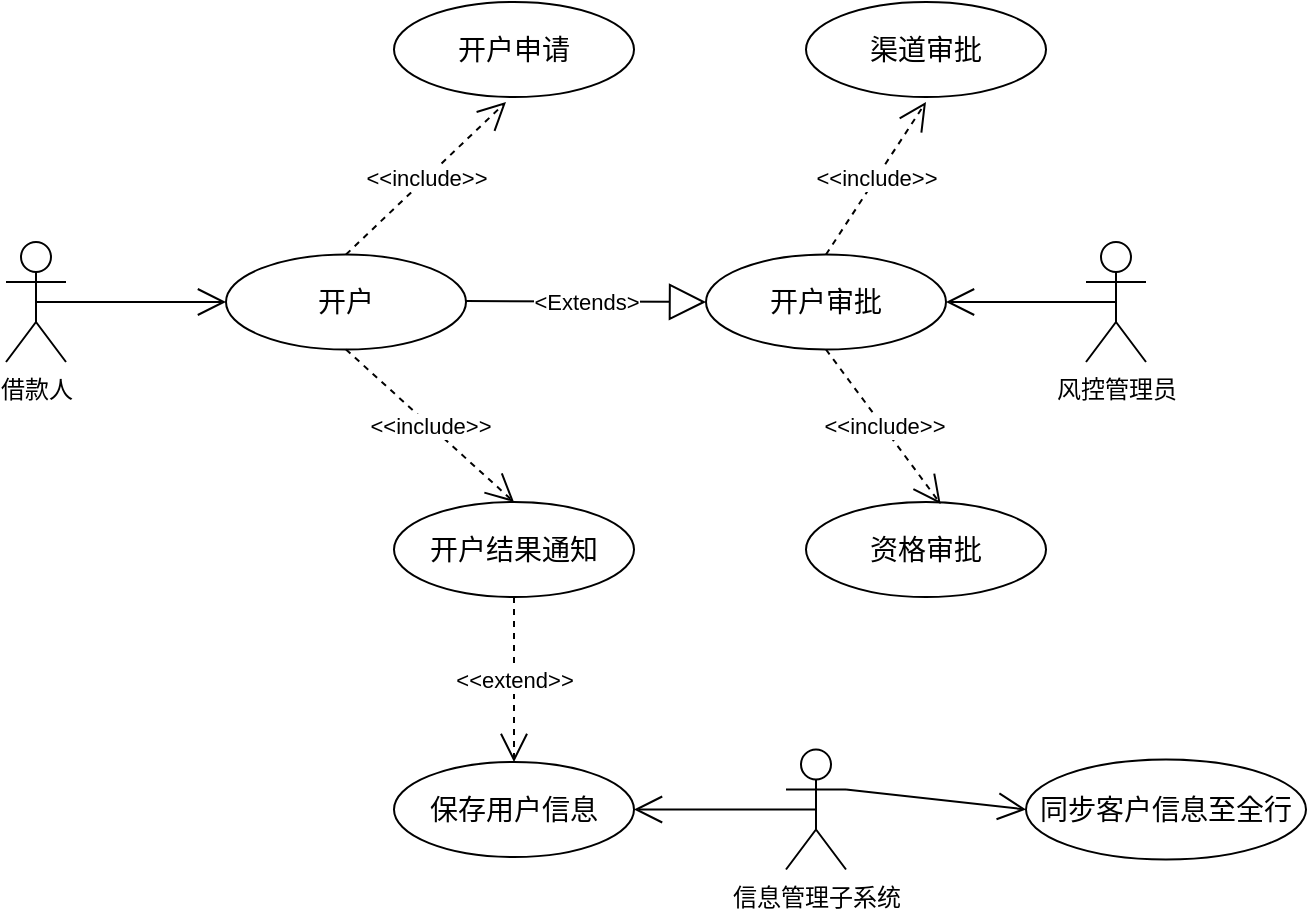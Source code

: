<mxfile version="22.1.2" type="github">
  <diagram name="第 1 页" id="293d2-s3diwDwEJbJWTw">
    <mxGraphModel dx="1173" dy="772" grid="1" gridSize="10" guides="1" tooltips="1" connect="1" arrows="1" fold="1" page="1" pageScale="1" pageWidth="827" pageHeight="1169" math="0" shadow="0">
      <root>
        <mxCell id="0" />
        <mxCell id="1" parent="0" />
        <mxCell id="fIRMqc8Hh_A7TXsmeO1A-1" value="借款人" style="shape=umlActor;verticalLabelPosition=bottom;verticalAlign=top;html=1;" parent="1" vertex="1">
          <mxGeometry x="160" y="330" width="30" height="60" as="geometry" />
        </mxCell>
        <mxCell id="fIRMqc8Hh_A7TXsmeO1A-4" value="&lt;font style=&quot;font-size: 14px;&quot;&gt;开户&lt;/font&gt;" style="ellipse;whiteSpace=wrap;html=1;" parent="1" vertex="1">
          <mxGeometry x="270" y="336.25" width="120" height="47.5" as="geometry" />
        </mxCell>
        <mxCell id="fIRMqc8Hh_A7TXsmeO1A-7" value="&amp;lt;&amp;lt;include&amp;gt;&amp;gt;" style="endArrow=open;endSize=12;dashed=1;html=1;rounded=0;exitX=0.5;exitY=0;exitDx=0;exitDy=0;" parent="1" source="fIRMqc8Hh_A7TXsmeO1A-4" edge="1">
          <mxGeometry x="0.0" width="160" relative="1" as="geometry">
            <mxPoint x="340" y="320" as="sourcePoint" />
            <mxPoint x="410" y="260" as="targetPoint" />
            <mxPoint as="offset" />
          </mxGeometry>
        </mxCell>
        <mxCell id="fIRMqc8Hh_A7TXsmeO1A-8" value="&lt;font style=&quot;font-size: 14px;&quot;&gt;开户申请&lt;/font&gt;" style="ellipse;whiteSpace=wrap;html=1;" parent="1" vertex="1">
          <mxGeometry x="354" y="210" width="120" height="47.5" as="geometry" />
        </mxCell>
        <mxCell id="fIRMqc8Hh_A7TXsmeO1A-10" value="&lt;font style=&quot;font-size: 14px;&quot;&gt;开户审批&lt;/font&gt;" style="ellipse;whiteSpace=wrap;html=1;" parent="1" vertex="1">
          <mxGeometry x="510" y="336.25" width="120" height="47.5" as="geometry" />
        </mxCell>
        <mxCell id="fIRMqc8Hh_A7TXsmeO1A-11" value="&amp;lt;&amp;lt;include&amp;gt;&amp;gt;" style="endArrow=open;endSize=12;dashed=1;html=1;rounded=0;exitX=0.5;exitY=1;exitDx=0;exitDy=0;entryX=0.5;entryY=0;entryDx=0;entryDy=0;" parent="1" source="fIRMqc8Hh_A7TXsmeO1A-4" target="fIRMqc8Hh_A7TXsmeO1A-12" edge="1">
          <mxGeometry width="160" relative="1" as="geometry">
            <mxPoint x="360" y="440" as="sourcePoint" />
            <mxPoint x="440" y="440" as="targetPoint" />
          </mxGeometry>
        </mxCell>
        <mxCell id="fIRMqc8Hh_A7TXsmeO1A-12" value="&lt;font style=&quot;font-size: 14px;&quot;&gt;开户结果通知&lt;/font&gt;" style="ellipse;whiteSpace=wrap;html=1;" parent="1" vertex="1">
          <mxGeometry x="354" y="460" width="120" height="47.5" as="geometry" />
        </mxCell>
        <mxCell id="fIRMqc8Hh_A7TXsmeO1A-13" value="风控管理员" style="shape=umlActor;verticalLabelPosition=bottom;verticalAlign=top;html=1;" parent="1" vertex="1">
          <mxGeometry x="700" y="330" width="30" height="60" as="geometry" />
        </mxCell>
        <mxCell id="fIRMqc8Hh_A7TXsmeO1A-15" value="&amp;lt;&amp;lt;include&amp;gt;&amp;gt;" style="endArrow=open;endSize=12;dashed=1;html=1;rounded=0;exitX=0.5;exitY=0;exitDx=0;exitDy=0;" parent="1" source="fIRMqc8Hh_A7TXsmeO1A-10" edge="1">
          <mxGeometry width="160" relative="1" as="geometry">
            <mxPoint x="550" y="280" as="sourcePoint" />
            <mxPoint x="620" y="260" as="targetPoint" />
          </mxGeometry>
        </mxCell>
        <mxCell id="fIRMqc8Hh_A7TXsmeO1A-16" value="&lt;span style=&quot;font-size: 14px;&quot;&gt;渠道审批&lt;/span&gt;" style="ellipse;whiteSpace=wrap;html=1;" parent="1" vertex="1">
          <mxGeometry x="560" y="210" width="120" height="47.5" as="geometry" />
        </mxCell>
        <mxCell id="fIRMqc8Hh_A7TXsmeO1A-19" value="&lt;span style=&quot;font-size: 14px;&quot;&gt;资格审批&lt;/span&gt;" style="ellipse;whiteSpace=wrap;html=1;" parent="1" vertex="1">
          <mxGeometry x="560" y="460" width="120" height="47.5" as="geometry" />
        </mxCell>
        <mxCell id="fIRMqc8Hh_A7TXsmeO1A-20" value="&amp;lt;&amp;lt;include&amp;gt;&amp;gt;" style="endArrow=open;endSize=12;dashed=1;html=1;rounded=0;exitX=0.5;exitY=1;exitDx=0;exitDy=0;entryX=0.561;entryY=0.021;entryDx=0;entryDy=0;entryPerimeter=0;" parent="1" source="fIRMqc8Hh_A7TXsmeO1A-10" target="fIRMqc8Hh_A7TXsmeO1A-19" edge="1">
          <mxGeometry width="160" relative="1" as="geometry">
            <mxPoint x="530" y="430" as="sourcePoint" />
            <mxPoint x="690" y="430" as="targetPoint" />
          </mxGeometry>
        </mxCell>
        <mxCell id="fIRMqc8Hh_A7TXsmeO1A-21" value="&amp;lt;Extends&amp;gt;" style="endArrow=block;endSize=16;endFill=0;html=1;rounded=0;" parent="1" edge="1">
          <mxGeometry width="160" relative="1" as="geometry">
            <mxPoint x="390" y="359.5" as="sourcePoint" />
            <mxPoint x="510" y="360" as="targetPoint" />
          </mxGeometry>
        </mxCell>
        <mxCell id="fIRMqc8Hh_A7TXsmeO1A-23" value="&lt;span style=&quot;font-size: 14px;&quot;&gt;保存用户信息&lt;/span&gt;" style="ellipse;whiteSpace=wrap;html=1;" parent="1" vertex="1">
          <mxGeometry x="354" y="590" width="120" height="47.5" as="geometry" />
        </mxCell>
        <mxCell id="fIRMqc8Hh_A7TXsmeO1A-25" value="信息管理子系统" style="shape=umlActor;verticalLabelPosition=bottom;verticalAlign=top;html=1;" parent="1" vertex="1">
          <mxGeometry x="550" y="583.75" width="30" height="60" as="geometry" />
        </mxCell>
        <mxCell id="fIRMqc8Hh_A7TXsmeO1A-28" value="&lt;span style=&quot;font-size: 14px;&quot;&gt;同步客户信息至全行&lt;/span&gt;" style="ellipse;whiteSpace=wrap;html=1;" parent="1" vertex="1">
          <mxGeometry x="670" y="588.75" width="140" height="50" as="geometry" />
        </mxCell>
        <mxCell id="2RVQD66OLzqNy9V37Fox-1" value="" style="endArrow=open;endSize=12;html=1;rounded=0;exitX=0.5;exitY=0.5;exitDx=0;exitDy=0;exitPerimeter=0;entryX=0;entryY=0.5;entryDx=0;entryDy=0;" edge="1" parent="1" source="fIRMqc8Hh_A7TXsmeO1A-1" target="fIRMqc8Hh_A7TXsmeO1A-4">
          <mxGeometry x="0.0" width="160" relative="1" as="geometry">
            <mxPoint x="340" y="346" as="sourcePoint" />
            <mxPoint x="420" y="270" as="targetPoint" />
            <mxPoint as="offset" />
          </mxGeometry>
        </mxCell>
        <mxCell id="2RVQD66OLzqNy9V37Fox-2" value="" style="endArrow=open;endSize=12;html=1;rounded=0;exitX=0.5;exitY=0.5;exitDx=0;exitDy=0;exitPerimeter=0;entryX=1;entryY=0.5;entryDx=0;entryDy=0;" edge="1" parent="1" source="fIRMqc8Hh_A7TXsmeO1A-25" target="fIRMqc8Hh_A7TXsmeO1A-23">
          <mxGeometry x="0.0" width="160" relative="1" as="geometry">
            <mxPoint x="410" y="700" as="sourcePoint" />
            <mxPoint x="505" y="700" as="targetPoint" />
            <mxPoint as="offset" />
          </mxGeometry>
        </mxCell>
        <mxCell id="2RVQD66OLzqNy9V37Fox-3" value="" style="endArrow=open;endSize=12;html=1;rounded=0;exitX=1;exitY=0.333;exitDx=0;exitDy=0;exitPerimeter=0;entryX=0;entryY=0.5;entryDx=0;entryDy=0;" edge="1" parent="1" source="fIRMqc8Hh_A7TXsmeO1A-25" target="fIRMqc8Hh_A7TXsmeO1A-28">
          <mxGeometry x="0.0" width="160" relative="1" as="geometry">
            <mxPoint x="575" y="624" as="sourcePoint" />
            <mxPoint x="484" y="624" as="targetPoint" />
            <mxPoint as="offset" />
          </mxGeometry>
        </mxCell>
        <mxCell id="2RVQD66OLzqNy9V37Fox-4" value="" style="endArrow=open;endSize=12;html=1;rounded=0;exitX=0.5;exitY=0.5;exitDx=0;exitDy=0;exitPerimeter=0;entryX=1;entryY=0.5;entryDx=0;entryDy=0;" edge="1" parent="1" source="fIRMqc8Hh_A7TXsmeO1A-13" target="fIRMqc8Hh_A7TXsmeO1A-10">
          <mxGeometry x="0.0" width="160" relative="1" as="geometry">
            <mxPoint x="590" y="614" as="sourcePoint" />
            <mxPoint x="680" y="624" as="targetPoint" />
            <mxPoint as="offset" />
          </mxGeometry>
        </mxCell>
        <mxCell id="2RVQD66OLzqNy9V37Fox-5" value="&amp;lt;&amp;lt;extend&amp;gt;&amp;gt;" style="endArrow=open;endSize=12;dashed=1;html=1;rounded=0;exitX=0.5;exitY=1;exitDx=0;exitDy=0;entryX=0.5;entryY=0;entryDx=0;entryDy=0;" edge="1" parent="1" source="fIRMqc8Hh_A7TXsmeO1A-12" target="fIRMqc8Hh_A7TXsmeO1A-23">
          <mxGeometry width="160" relative="1" as="geometry">
            <mxPoint x="340" y="394" as="sourcePoint" />
            <mxPoint x="424" y="470" as="targetPoint" />
          </mxGeometry>
        </mxCell>
      </root>
    </mxGraphModel>
  </diagram>
</mxfile>
